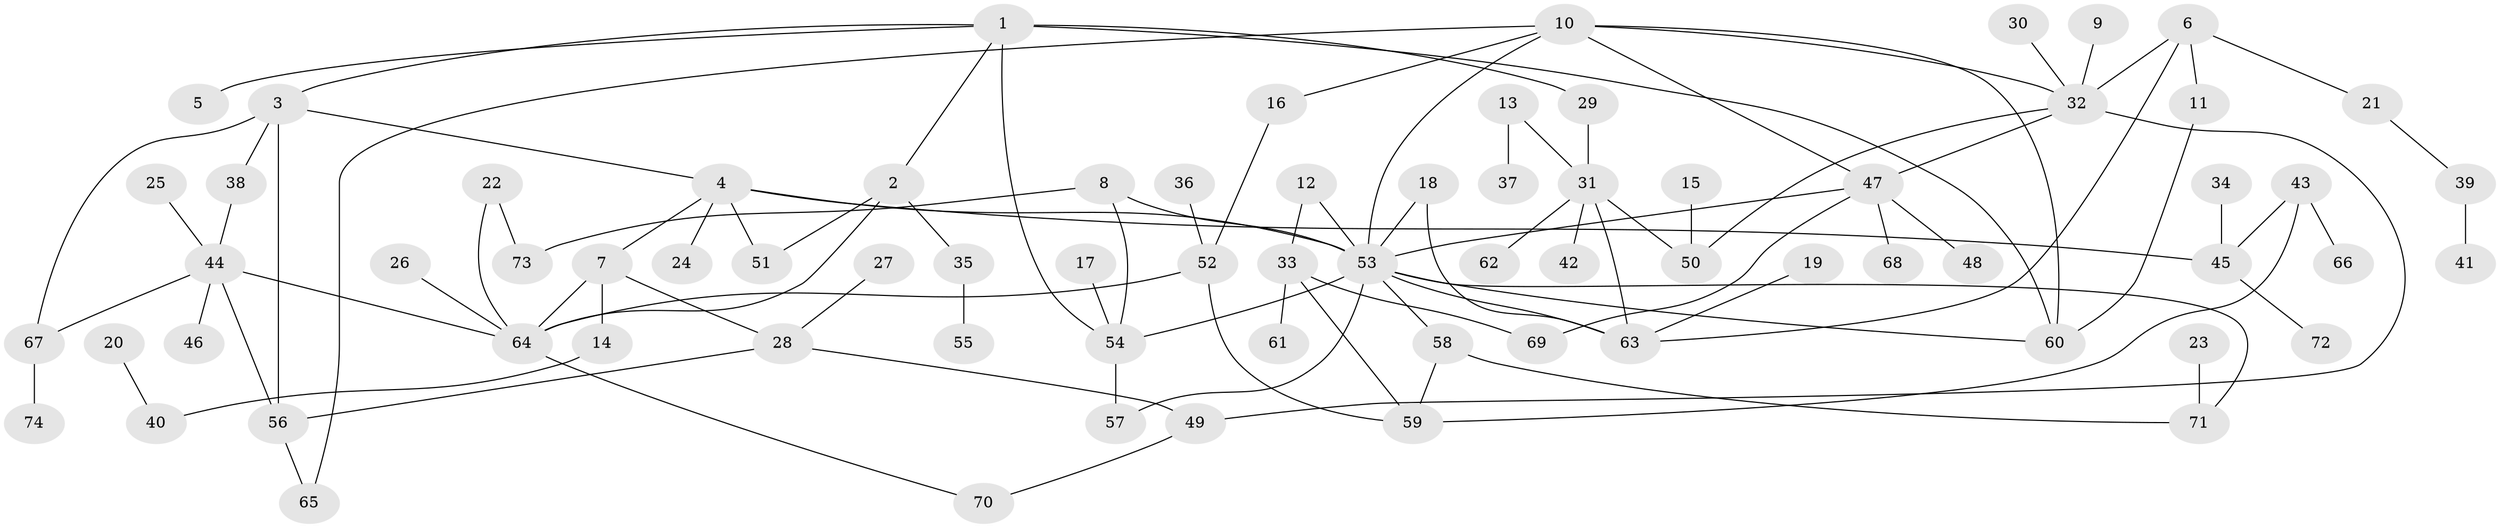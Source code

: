 // original degree distribution, {5: 0.047619047619047616, 3: 0.17687074829931973, 4: 0.10884353741496598, 6: 0.02040816326530612, 1: 0.32653061224489793, 2: 0.30612244897959184, 9: 0.006802721088435374, 8: 0.006802721088435374}
// Generated by graph-tools (version 1.1) at 2025/49/03/09/25 03:49:16]
// undirected, 74 vertices, 101 edges
graph export_dot {
graph [start="1"]
  node [color=gray90,style=filled];
  1;
  2;
  3;
  4;
  5;
  6;
  7;
  8;
  9;
  10;
  11;
  12;
  13;
  14;
  15;
  16;
  17;
  18;
  19;
  20;
  21;
  22;
  23;
  24;
  25;
  26;
  27;
  28;
  29;
  30;
  31;
  32;
  33;
  34;
  35;
  36;
  37;
  38;
  39;
  40;
  41;
  42;
  43;
  44;
  45;
  46;
  47;
  48;
  49;
  50;
  51;
  52;
  53;
  54;
  55;
  56;
  57;
  58;
  59;
  60;
  61;
  62;
  63;
  64;
  65;
  66;
  67;
  68;
  69;
  70;
  71;
  72;
  73;
  74;
  1 -- 2 [weight=1.0];
  1 -- 3 [weight=1.0];
  1 -- 5 [weight=1.0];
  1 -- 29 [weight=1.0];
  1 -- 54 [weight=1.0];
  1 -- 60 [weight=1.0];
  2 -- 35 [weight=1.0];
  2 -- 51 [weight=1.0];
  2 -- 64 [weight=1.0];
  3 -- 4 [weight=1.0];
  3 -- 38 [weight=1.0];
  3 -- 56 [weight=1.0];
  3 -- 67 [weight=1.0];
  4 -- 7 [weight=1.0];
  4 -- 24 [weight=1.0];
  4 -- 45 [weight=1.0];
  4 -- 51 [weight=1.0];
  4 -- 53 [weight=1.0];
  6 -- 11 [weight=1.0];
  6 -- 21 [weight=1.0];
  6 -- 32 [weight=1.0];
  6 -- 63 [weight=1.0];
  7 -- 14 [weight=1.0];
  7 -- 28 [weight=1.0];
  7 -- 64 [weight=1.0];
  8 -- 53 [weight=1.0];
  8 -- 54 [weight=1.0];
  8 -- 73 [weight=1.0];
  9 -- 32 [weight=1.0];
  10 -- 16 [weight=1.0];
  10 -- 32 [weight=1.0];
  10 -- 47 [weight=1.0];
  10 -- 53 [weight=1.0];
  10 -- 60 [weight=1.0];
  10 -- 65 [weight=1.0];
  11 -- 60 [weight=1.0];
  12 -- 33 [weight=1.0];
  12 -- 53 [weight=1.0];
  13 -- 31 [weight=1.0];
  13 -- 37 [weight=1.0];
  14 -- 40 [weight=1.0];
  15 -- 50 [weight=1.0];
  16 -- 52 [weight=1.0];
  17 -- 54 [weight=1.0];
  18 -- 53 [weight=1.0];
  18 -- 63 [weight=1.0];
  19 -- 63 [weight=1.0];
  20 -- 40 [weight=1.0];
  21 -- 39 [weight=1.0];
  22 -- 64 [weight=1.0];
  22 -- 73 [weight=1.0];
  23 -- 71 [weight=1.0];
  25 -- 44 [weight=1.0];
  26 -- 64 [weight=1.0];
  27 -- 28 [weight=1.0];
  28 -- 49 [weight=1.0];
  28 -- 56 [weight=1.0];
  29 -- 31 [weight=1.0];
  30 -- 32 [weight=1.0];
  31 -- 42 [weight=1.0];
  31 -- 50 [weight=1.0];
  31 -- 62 [weight=1.0];
  31 -- 63 [weight=1.0];
  32 -- 47 [weight=1.0];
  32 -- 49 [weight=1.0];
  32 -- 50 [weight=1.0];
  33 -- 59 [weight=1.0];
  33 -- 61 [weight=1.0];
  33 -- 69 [weight=1.0];
  34 -- 45 [weight=1.0];
  35 -- 55 [weight=1.0];
  36 -- 52 [weight=1.0];
  38 -- 44 [weight=1.0];
  39 -- 41 [weight=1.0];
  43 -- 45 [weight=1.0];
  43 -- 59 [weight=1.0];
  43 -- 66 [weight=1.0];
  44 -- 46 [weight=1.0];
  44 -- 56 [weight=1.0];
  44 -- 64 [weight=1.0];
  44 -- 67 [weight=1.0];
  45 -- 72 [weight=1.0];
  47 -- 48 [weight=1.0];
  47 -- 53 [weight=1.0];
  47 -- 68 [weight=1.0];
  47 -- 69 [weight=1.0];
  49 -- 70 [weight=1.0];
  52 -- 59 [weight=1.0];
  52 -- 64 [weight=1.0];
  53 -- 54 [weight=1.0];
  53 -- 57 [weight=1.0];
  53 -- 58 [weight=1.0];
  53 -- 60 [weight=1.0];
  53 -- 63 [weight=1.0];
  53 -- 71 [weight=1.0];
  54 -- 57 [weight=1.0];
  56 -- 65 [weight=1.0];
  58 -- 59 [weight=1.0];
  58 -- 71 [weight=1.0];
  64 -- 70 [weight=1.0];
  67 -- 74 [weight=1.0];
}
